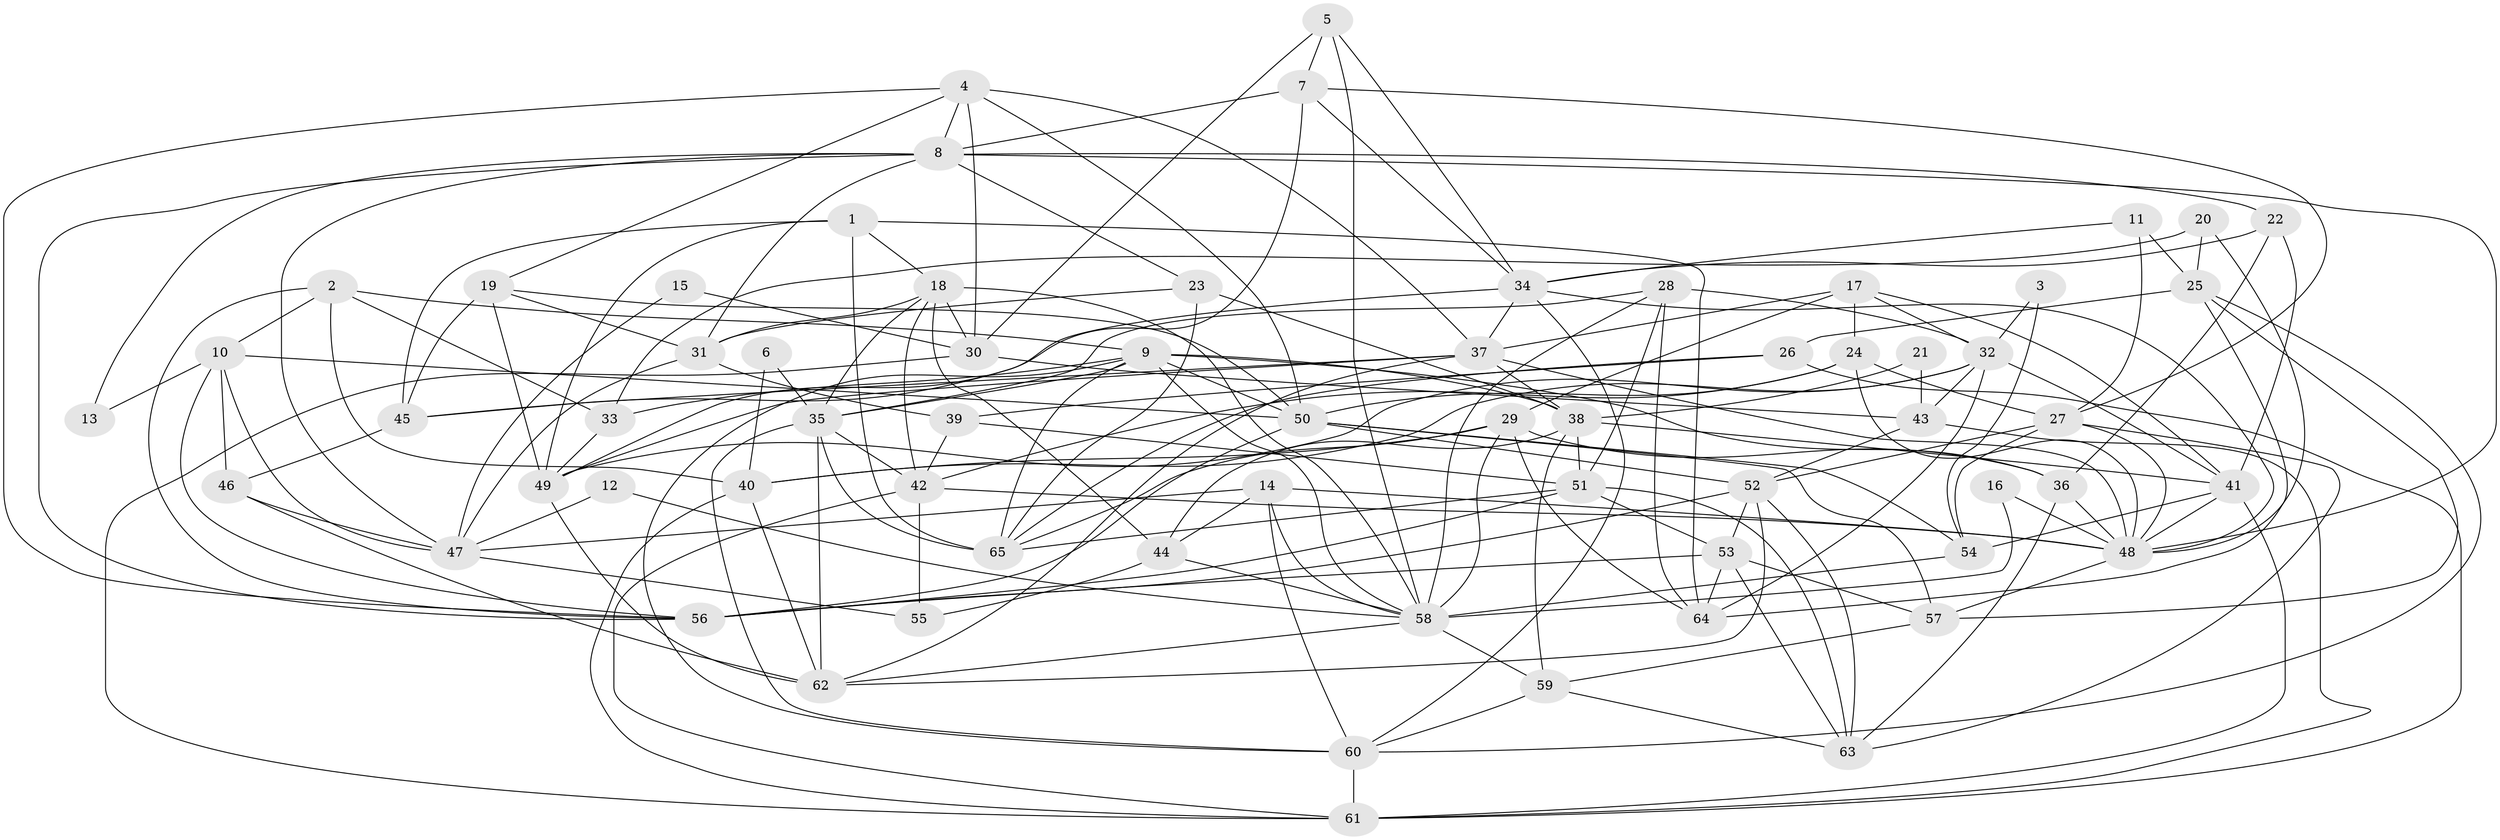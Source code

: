 // original degree distribution, {4: 0.3178294573643411, 6: 0.10077519379844961, 3: 0.26356589147286824, 5: 0.15503875968992248, 2: 0.11627906976744186, 7: 0.046511627906976744}
// Generated by graph-tools (version 1.1) at 2025/50/03/09/25 03:50:08]
// undirected, 65 vertices, 185 edges
graph export_dot {
graph [start="1"]
  node [color=gray90,style=filled];
  1;
  2;
  3;
  4;
  5;
  6;
  7;
  8;
  9;
  10;
  11;
  12;
  13;
  14;
  15;
  16;
  17;
  18;
  19;
  20;
  21;
  22;
  23;
  24;
  25;
  26;
  27;
  28;
  29;
  30;
  31;
  32;
  33;
  34;
  35;
  36;
  37;
  38;
  39;
  40;
  41;
  42;
  43;
  44;
  45;
  46;
  47;
  48;
  49;
  50;
  51;
  52;
  53;
  54;
  55;
  56;
  57;
  58;
  59;
  60;
  61;
  62;
  63;
  64;
  65;
  1 -- 18 [weight=1.0];
  1 -- 45 [weight=1.0];
  1 -- 49 [weight=1.0];
  1 -- 64 [weight=1.0];
  1 -- 65 [weight=2.0];
  2 -- 9 [weight=1.0];
  2 -- 10 [weight=1.0];
  2 -- 33 [weight=1.0];
  2 -- 40 [weight=1.0];
  2 -- 56 [weight=1.0];
  3 -- 32 [weight=1.0];
  3 -- 54 [weight=1.0];
  4 -- 8 [weight=1.0];
  4 -- 19 [weight=1.0];
  4 -- 30 [weight=1.0];
  4 -- 37 [weight=1.0];
  4 -- 50 [weight=1.0];
  4 -- 56 [weight=1.0];
  5 -- 7 [weight=1.0];
  5 -- 30 [weight=1.0];
  5 -- 34 [weight=1.0];
  5 -- 58 [weight=1.0];
  6 -- 35 [weight=1.0];
  6 -- 40 [weight=1.0];
  7 -- 8 [weight=1.0];
  7 -- 27 [weight=1.0];
  7 -- 34 [weight=1.0];
  7 -- 49 [weight=1.0];
  8 -- 13 [weight=1.0];
  8 -- 22 [weight=1.0];
  8 -- 23 [weight=1.0];
  8 -- 31 [weight=1.0];
  8 -- 47 [weight=1.0];
  8 -- 48 [weight=1.0];
  8 -- 56 [weight=1.0];
  9 -- 33 [weight=1.0];
  9 -- 35 [weight=1.0];
  9 -- 36 [weight=1.0];
  9 -- 38 [weight=1.0];
  9 -- 50 [weight=1.0];
  9 -- 58 [weight=1.0];
  9 -- 60 [weight=1.0];
  9 -- 65 [weight=1.0];
  10 -- 13 [weight=1.0];
  10 -- 46 [weight=1.0];
  10 -- 47 [weight=1.0];
  10 -- 50 [weight=1.0];
  10 -- 56 [weight=1.0];
  11 -- 25 [weight=1.0];
  11 -- 27 [weight=1.0];
  11 -- 34 [weight=1.0];
  12 -- 47 [weight=1.0];
  12 -- 58 [weight=1.0];
  14 -- 44 [weight=1.0];
  14 -- 47 [weight=1.0];
  14 -- 48 [weight=1.0];
  14 -- 58 [weight=1.0];
  14 -- 60 [weight=1.0];
  15 -- 30 [weight=1.0];
  15 -- 47 [weight=1.0];
  16 -- 48 [weight=1.0];
  16 -- 58 [weight=1.0];
  17 -- 24 [weight=1.0];
  17 -- 29 [weight=1.0];
  17 -- 32 [weight=1.0];
  17 -- 37 [weight=1.0];
  17 -- 41 [weight=1.0];
  18 -- 30 [weight=1.0];
  18 -- 31 [weight=1.0];
  18 -- 35 [weight=1.0];
  18 -- 42 [weight=1.0];
  18 -- 44 [weight=1.0];
  18 -- 58 [weight=1.0];
  19 -- 31 [weight=1.0];
  19 -- 45 [weight=1.0];
  19 -- 49 [weight=1.0];
  19 -- 50 [weight=1.0];
  20 -- 25 [weight=1.0];
  20 -- 33 [weight=1.0];
  20 -- 48 [weight=1.0];
  21 -- 38 [weight=1.0];
  21 -- 43 [weight=1.0];
  22 -- 34 [weight=1.0];
  22 -- 36 [weight=1.0];
  22 -- 41 [weight=1.0];
  23 -- 31 [weight=1.0];
  23 -- 38 [weight=1.0];
  23 -- 65 [weight=1.0];
  24 -- 27 [weight=1.0];
  24 -- 42 [weight=1.0];
  24 -- 48 [weight=1.0];
  24 -- 50 [weight=1.0];
  25 -- 26 [weight=1.0];
  25 -- 57 [weight=1.0];
  25 -- 60 [weight=1.0];
  25 -- 64 [weight=1.0];
  26 -- 39 [weight=1.0];
  26 -- 61 [weight=1.0];
  26 -- 65 [weight=1.0];
  27 -- 48 [weight=1.0];
  27 -- 52 [weight=2.0];
  27 -- 54 [weight=1.0];
  27 -- 63 [weight=1.0];
  28 -- 32 [weight=1.0];
  28 -- 35 [weight=1.0];
  28 -- 51 [weight=1.0];
  28 -- 58 [weight=1.0];
  28 -- 64 [weight=1.0];
  29 -- 36 [weight=1.0];
  29 -- 40 [weight=1.0];
  29 -- 58 [weight=2.0];
  29 -- 64 [weight=1.0];
  29 -- 65 [weight=1.0];
  30 -- 43 [weight=1.0];
  30 -- 61 [weight=1.0];
  31 -- 39 [weight=1.0];
  31 -- 47 [weight=1.0];
  32 -- 40 [weight=1.0];
  32 -- 41 [weight=1.0];
  32 -- 43 [weight=1.0];
  32 -- 49 [weight=1.0];
  32 -- 64 [weight=1.0];
  33 -- 49 [weight=1.0];
  34 -- 37 [weight=1.0];
  34 -- 45 [weight=1.0];
  34 -- 48 [weight=1.0];
  34 -- 60 [weight=1.0];
  35 -- 42 [weight=1.0];
  35 -- 60 [weight=1.0];
  35 -- 62 [weight=1.0];
  35 -- 65 [weight=1.0];
  36 -- 48 [weight=1.0];
  36 -- 63 [weight=1.0];
  37 -- 38 [weight=1.0];
  37 -- 45 [weight=1.0];
  37 -- 48 [weight=1.0];
  37 -- 49 [weight=1.0];
  37 -- 62 [weight=1.0];
  38 -- 41 [weight=1.0];
  38 -- 44 [weight=1.0];
  38 -- 51 [weight=1.0];
  38 -- 59 [weight=1.0];
  39 -- 42 [weight=1.0];
  39 -- 51 [weight=1.0];
  40 -- 61 [weight=1.0];
  40 -- 62 [weight=1.0];
  41 -- 48 [weight=1.0];
  41 -- 54 [weight=1.0];
  41 -- 61 [weight=1.0];
  42 -- 48 [weight=1.0];
  42 -- 55 [weight=1.0];
  42 -- 61 [weight=1.0];
  43 -- 52 [weight=1.0];
  43 -- 61 [weight=1.0];
  44 -- 55 [weight=1.0];
  44 -- 58 [weight=1.0];
  45 -- 46 [weight=1.0];
  46 -- 47 [weight=1.0];
  46 -- 62 [weight=1.0];
  47 -- 55 [weight=1.0];
  48 -- 57 [weight=1.0];
  49 -- 62 [weight=1.0];
  50 -- 52 [weight=1.0];
  50 -- 54 [weight=1.0];
  50 -- 56 [weight=1.0];
  50 -- 57 [weight=1.0];
  51 -- 53 [weight=1.0];
  51 -- 56 [weight=1.0];
  51 -- 63 [weight=1.0];
  51 -- 65 [weight=1.0];
  52 -- 53 [weight=1.0];
  52 -- 56 [weight=1.0];
  52 -- 62 [weight=1.0];
  52 -- 63 [weight=1.0];
  53 -- 56 [weight=1.0];
  53 -- 57 [weight=1.0];
  53 -- 63 [weight=1.0];
  53 -- 64 [weight=1.0];
  54 -- 58 [weight=1.0];
  57 -- 59 [weight=1.0];
  58 -- 59 [weight=1.0];
  58 -- 62 [weight=1.0];
  59 -- 60 [weight=1.0];
  59 -- 63 [weight=1.0];
  60 -- 61 [weight=1.0];
}
